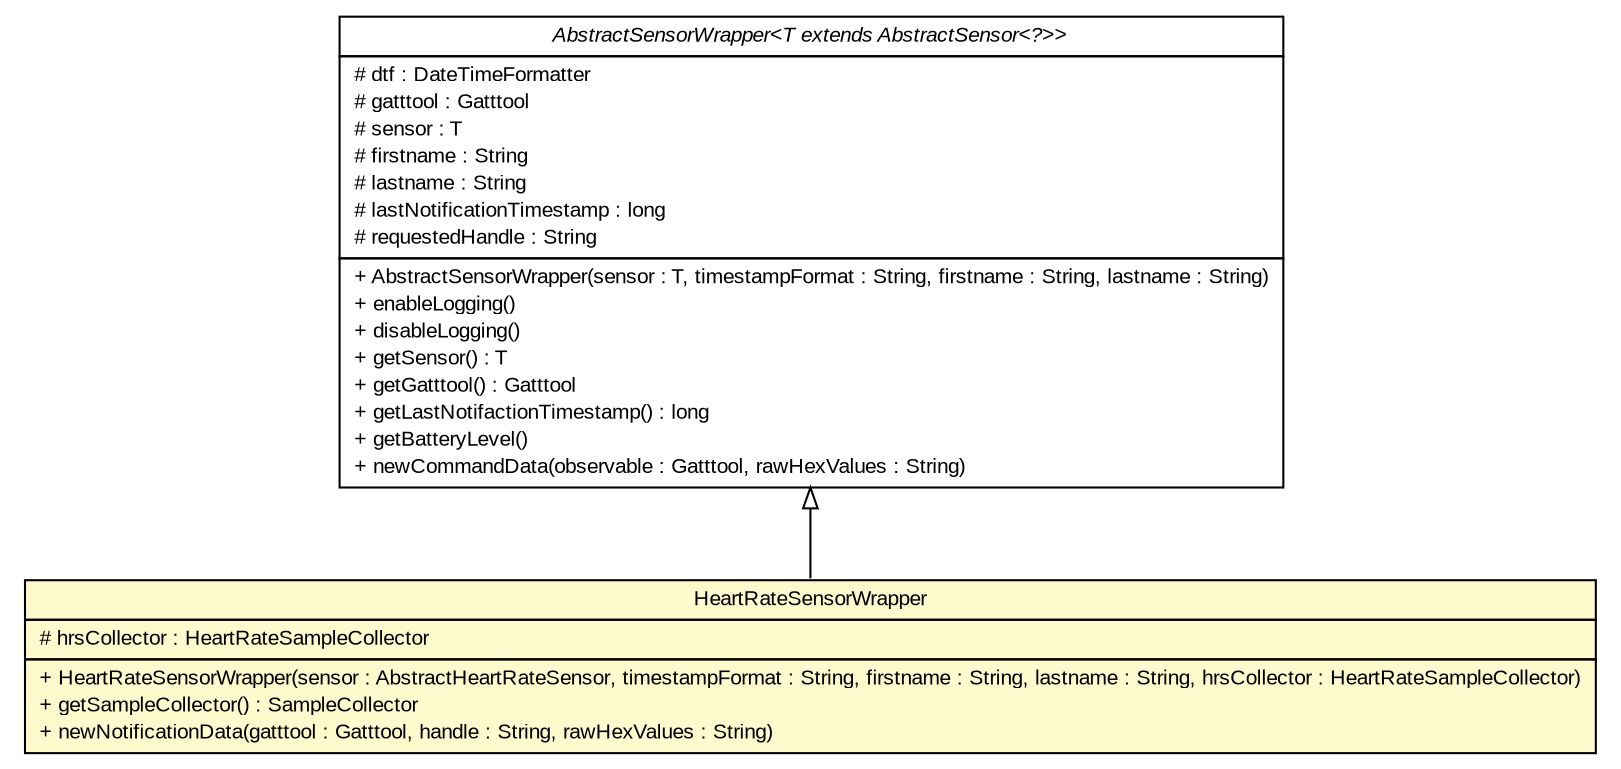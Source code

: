#!/usr/local/bin/dot
#
# Class diagram 
# Generated by UMLGraph version R5_6 (http://www.umlgraph.org/)
#

digraph G {
	edge [fontname="arial",fontsize=10,labelfontname="arial",labelfontsize=10];
	node [fontname="arial",fontsize=10,shape=plaintext];
	nodesep=0.25;
	ranksep=0.5;
	// de.fhg.fit.biomos.sensorplatform.sensorwrapper.HeartRateSensorWrapper
	c1264 [label=<<table title="de.fhg.fit.biomos.sensorplatform.sensorwrapper.HeartRateSensorWrapper" border="0" cellborder="1" cellspacing="0" cellpadding="2" port="p" bgcolor="lemonChiffon" href="./HeartRateSensorWrapper.html">
		<tr><td><table border="0" cellspacing="0" cellpadding="1">
<tr><td align="center" balign="center"> HeartRateSensorWrapper </td></tr>
		</table></td></tr>
		<tr><td><table border="0" cellspacing="0" cellpadding="1">
<tr><td align="left" balign="left"> # hrsCollector : HeartRateSampleCollector </td></tr>
		</table></td></tr>
		<tr><td><table border="0" cellspacing="0" cellpadding="1">
<tr><td align="left" balign="left"> + HeartRateSensorWrapper(sensor : AbstractHeartRateSensor, timestampFormat : String, firstname : String, lastname : String, hrsCollector : HeartRateSampleCollector) </td></tr>
<tr><td align="left" balign="left"> + getSampleCollector() : SampleCollector </td></tr>
<tr><td align="left" balign="left"> + newNotificationData(gatttool : Gatttool, handle : String, rawHexValues : String) </td></tr>
		</table></td></tr>
		</table>>, URL="./HeartRateSensorWrapper.html", fontname="arial", fontcolor="black", fontsize=10.0];
	// de.fhg.fit.biomos.sensorplatform.sensorwrapper.AbstractSensorWrapper<T extends de.fhg.fit.biomos.sensorplatform.sensor.AbstractSensor<?>>
	c1266 [label=<<table title="de.fhg.fit.biomos.sensorplatform.sensorwrapper.AbstractSensorWrapper" border="0" cellborder="1" cellspacing="0" cellpadding="2" port="p" href="./AbstractSensorWrapper.html">
		<tr><td><table border="0" cellspacing="0" cellpadding="1">
<tr><td align="center" balign="center"><font face="arial italic"> AbstractSensorWrapper&lt;T extends AbstractSensor&lt;?&gt;&gt; </font></td></tr>
		</table></td></tr>
		<tr><td><table border="0" cellspacing="0" cellpadding="1">
<tr><td align="left" balign="left"> # dtf : DateTimeFormatter </td></tr>
<tr><td align="left" balign="left"> # gatttool : Gatttool </td></tr>
<tr><td align="left" balign="left"> # sensor : T </td></tr>
<tr><td align="left" balign="left"> # firstname : String </td></tr>
<tr><td align="left" balign="left"> # lastname : String </td></tr>
<tr><td align="left" balign="left"> # lastNotificationTimestamp : long </td></tr>
<tr><td align="left" balign="left"> # requestedHandle : String </td></tr>
		</table></td></tr>
		<tr><td><table border="0" cellspacing="0" cellpadding="1">
<tr><td align="left" balign="left"> + AbstractSensorWrapper(sensor : T, timestampFormat : String, firstname : String, lastname : String) </td></tr>
<tr><td align="left" balign="left"> + enableLogging() </td></tr>
<tr><td align="left" balign="left"> + disableLogging() </td></tr>
<tr><td align="left" balign="left"> + getSensor() : T </td></tr>
<tr><td align="left" balign="left"> + getGatttool() : Gatttool </td></tr>
<tr><td align="left" balign="left"> + getLastNotifactionTimestamp() : long </td></tr>
<tr><td align="left" balign="left"> + getBatteryLevel() </td></tr>
<tr><td align="left" balign="left"> + newCommandData(observable : Gatttool, rawHexValues : String) </td></tr>
		</table></td></tr>
		</table>>, URL="./AbstractSensorWrapper.html", fontname="arial", fontcolor="black", fontsize=10.0];
	//de.fhg.fit.biomos.sensorplatform.sensorwrapper.HeartRateSensorWrapper extends de.fhg.fit.biomos.sensorplatform.sensorwrapper.AbstractSensorWrapper<de.fhg.fit.biomos.sensorplatform.sensor.AbstractHeartRateSensor>
	c1266:p -> c1264:p [dir=back,arrowtail=empty];
}


